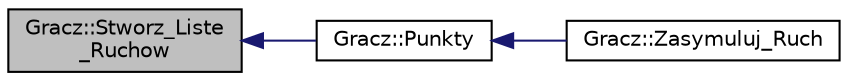 digraph "Gracz::Stworz_Liste_Ruchow"
{
  edge [fontname="Helvetica",fontsize="10",labelfontname="Helvetica",labelfontsize="10"];
  node [fontname="Helvetica",fontsize="10",shape=record];
  rankdir="LR";
  Node1 [label="Gracz::Stworz_Liste\l_Ruchow",height=0.2,width=0.4,color="black", fillcolor="grey75", style="filled" fontcolor="black"];
  Node1 -> Node2 [dir="back",color="midnightblue",fontsize="10",style="solid",fontname="Helvetica"];
  Node2 [label="Gracz::Punkty",height=0.2,width=0.4,color="black", fillcolor="white", style="filled",URL="$class_gracz.html#af8b44c1dc03ef3c5ff0b210acdb84768",tooltip="Punkty."];
  Node2 -> Node3 [dir="back",color="midnightblue",fontsize="10",style="solid",fontname="Helvetica"];
  Node3 [label="Gracz::Zasymuluj_Ruch",height=0.2,width=0.4,color="black", fillcolor="white", style="filled",URL="$class_gracz.html#ab8adf4e2259268b757f480e7309d2d0e",tooltip="Zasymuluj_Ruch."];
}
